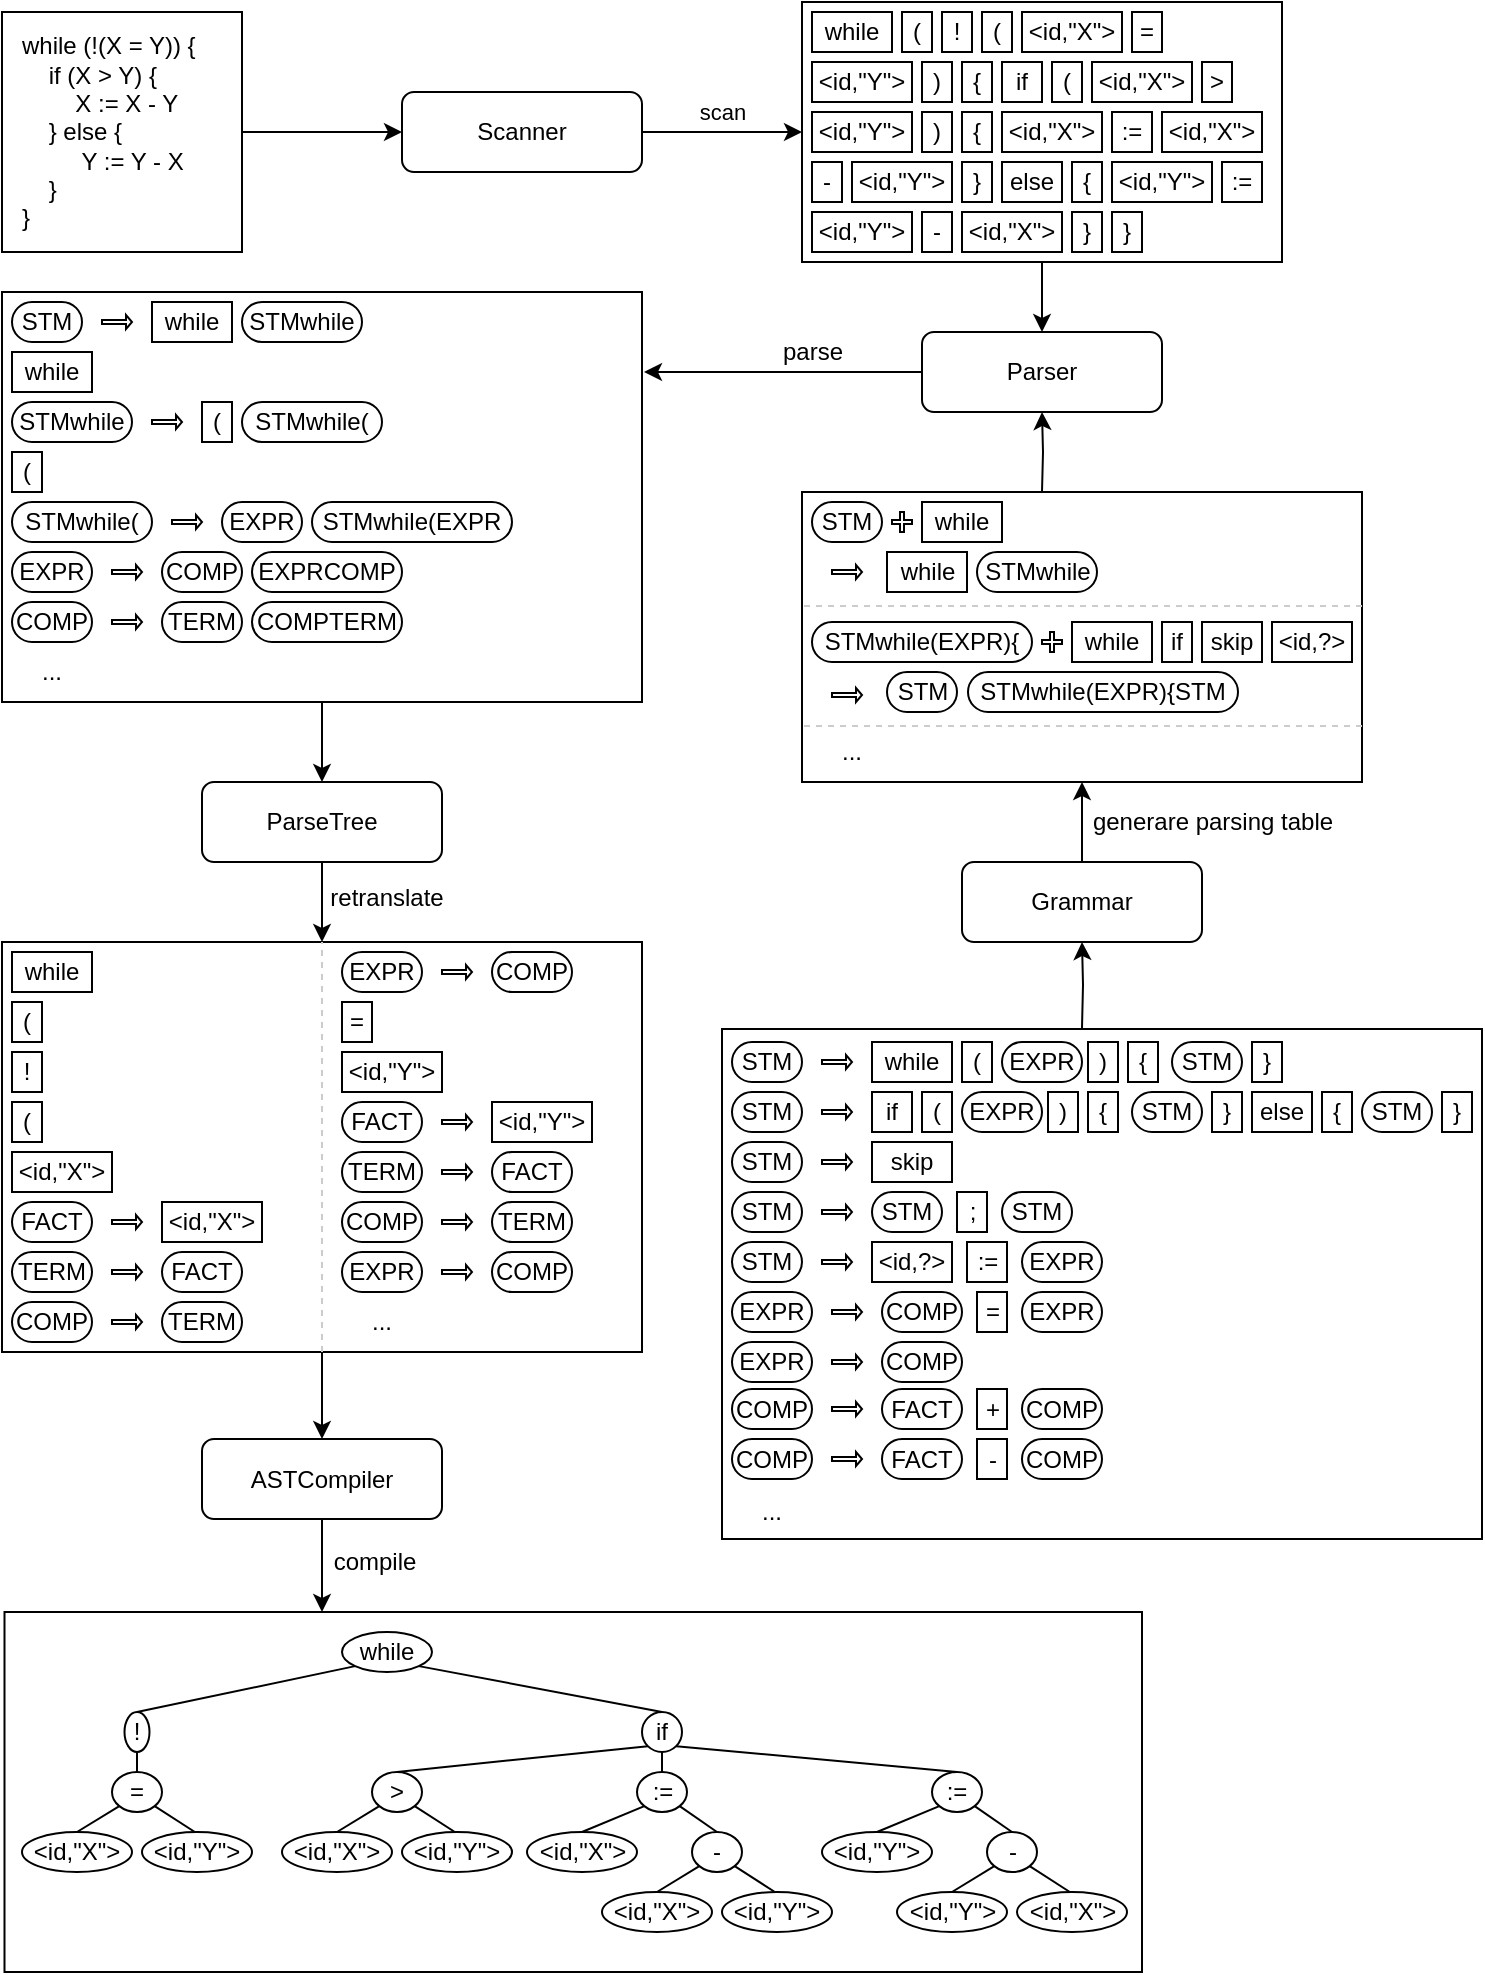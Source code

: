 <mxfile version="13.9.1" type="device"><diagram id="_DLMi7Rd4zB4vuH4XmJa" name="Page-1"><mxGraphModel dx="1422" dy="890" grid="1" gridSize="10" guides="1" tooltips="1" connect="1" arrows="1" fold="1" page="1" pageScale="1" pageWidth="827" pageHeight="1169" math="0" shadow="0"><root><mxCell id="0"/><mxCell id="1" parent="0"/><mxCell id="IXW-Yox70VNDbSDln5-R-4" value="" style="edgeStyle=orthogonalEdgeStyle;rounded=0;orthogonalLoop=1;jettySize=auto;html=1;" edge="1" parent="1" source="IXW-Yox70VNDbSDln5-R-1" target="IXW-Yox70VNDbSDln5-R-3"><mxGeometry relative="1" as="geometry"/></mxCell><mxCell id="IXW-Yox70VNDbSDln5-R-1" value="&lt;div align=&quot;left&quot;&gt;while (!(X = Y)) {&lt;/div&gt;&lt;div align=&quot;left&quot;&gt;&amp;nbsp;&amp;nbsp;&amp;nbsp; if (X &amp;gt; Y) {&lt;/div&gt;&lt;div align=&quot;left&quot;&gt;&amp;nbsp;&amp;nbsp;&amp;nbsp;&amp;nbsp;&amp;nbsp;&amp;nbsp;&amp;nbsp; X := X - Y&lt;/div&gt;&lt;div align=&quot;left&quot;&gt;&amp;nbsp;&amp;nbsp;&amp;nbsp; } else {&lt;/div&gt;&lt;div align=&quot;left&quot;&gt;&amp;nbsp;&amp;nbsp;&amp;nbsp;&amp;nbsp;&amp;nbsp;&amp;nbsp;&amp;nbsp;&amp;nbsp; Y := Y - X&lt;/div&gt;&lt;div align=&quot;left&quot;&gt;&amp;nbsp;&amp;nbsp;&amp;nbsp; }&lt;/div&gt;&lt;div align=&quot;left&quot;&gt;}&lt;br&gt;&lt;/div&gt;" style="whiteSpace=wrap;html=1;aspect=fixed;align=left;horizontal=1;spacing=10;" vertex="1" parent="1"><mxGeometry x="40" y="40" width="120" height="120" as="geometry"/></mxCell><mxCell id="IXW-Yox70VNDbSDln5-R-6" value="" style="edgeStyle=orthogonalEdgeStyle;rounded=0;orthogonalLoop=1;jettySize=auto;html=1;" edge="1" parent="1" source="IXW-Yox70VNDbSDln5-R-3" target="IXW-Yox70VNDbSDln5-R-5"><mxGeometry relative="1" as="geometry"/></mxCell><mxCell id="IXW-Yox70VNDbSDln5-R-7" value="scan" style="edgeLabel;html=1;align=center;verticalAlign=middle;resizable=0;points=[];" vertex="1" connectable="0" parent="IXW-Yox70VNDbSDln5-R-6"><mxGeometry x="0.161" y="-1" relative="1" as="geometry"><mxPoint x="-6.29" y="-11" as="offset"/></mxGeometry></mxCell><mxCell id="IXW-Yox70VNDbSDln5-R-3" value="Scanner" style="rounded=1;whiteSpace=wrap;html=1;" vertex="1" parent="1"><mxGeometry x="240" y="80" width="120" height="40" as="geometry"/></mxCell><mxCell id="IXW-Yox70VNDbSDln5-R-159" value="" style="edgeStyle=orthogonalEdgeStyle;rounded=0;orthogonalLoop=1;jettySize=auto;html=1;strokeColor=#000000;fontSize=12;" edge="1" parent="1" source="IXW-Yox70VNDbSDln5-R-5" target="IXW-Yox70VNDbSDln5-R-45"><mxGeometry relative="1" as="geometry"/></mxCell><mxCell id="IXW-Yox70VNDbSDln5-R-5" value="" style="rounded=0;whiteSpace=wrap;html=1;" vertex="1" parent="1"><mxGeometry x="440" y="35" width="240" height="130" as="geometry"/></mxCell><mxCell id="IXW-Yox70VNDbSDln5-R-8" value="while" style="rounded=0;whiteSpace=wrap;html=1;fontSize=12;spacing=0;" vertex="1" parent="1"><mxGeometry x="445" y="40" width="40" height="20" as="geometry"/></mxCell><mxCell id="IXW-Yox70VNDbSDln5-R-9" value="(" style="rounded=0;whiteSpace=wrap;html=1;fontSize=12;spacing=0;" vertex="1" parent="1"><mxGeometry x="490" y="40" width="15" height="20" as="geometry"/></mxCell><mxCell id="IXW-Yox70VNDbSDln5-R-10" value="&lt;div&gt;!&lt;/div&gt;" style="rounded=0;whiteSpace=wrap;html=1;fontSize=12;spacing=0;" vertex="1" parent="1"><mxGeometry x="510" y="40" width="15" height="20" as="geometry"/></mxCell><mxCell id="IXW-Yox70VNDbSDln5-R-11" value="(" style="rounded=0;whiteSpace=wrap;html=1;fontSize=12;spacing=0;" vertex="1" parent="1"><mxGeometry x="530" y="40" width="15" height="20" as="geometry"/></mxCell><mxCell id="IXW-Yox70VNDbSDln5-R-13" value="=" style="rounded=0;whiteSpace=wrap;html=1;fontSize=12;spacing=0;" vertex="1" parent="1"><mxGeometry x="605" y="40" width="15" height="20" as="geometry"/></mxCell><mxCell id="IXW-Yox70VNDbSDln5-R-15" value=")" style="rounded=0;whiteSpace=wrap;html=1;fontSize=12;spacing=0;" vertex="1" parent="1"><mxGeometry x="500" y="65" width="15" height="20" as="geometry"/></mxCell><mxCell id="IXW-Yox70VNDbSDln5-R-16" value="{" style="rounded=0;whiteSpace=wrap;html=1;fontSize=12;spacing=0;" vertex="1" parent="1"><mxGeometry x="520" y="65" width="15" height="20" as="geometry"/></mxCell><mxCell id="IXW-Yox70VNDbSDln5-R-17" value="if" style="rounded=0;whiteSpace=wrap;html=1;fontSize=12;spacing=0;" vertex="1" parent="1"><mxGeometry x="540" y="65" width="20" height="20" as="geometry"/></mxCell><mxCell id="IXW-Yox70VNDbSDln5-R-18" value="(" style="rounded=0;whiteSpace=wrap;html=1;fontSize=12;spacing=0;" vertex="1" parent="1"><mxGeometry x="565" y="65" width="15" height="20" as="geometry"/></mxCell><mxCell id="IXW-Yox70VNDbSDln5-R-22" value="&amp;gt;" style="rounded=0;whiteSpace=wrap;html=1;fontSize=12;spacing=0;" vertex="1" parent="1"><mxGeometry x="640" y="65" width="15" height="20" as="geometry"/></mxCell><mxCell id="IXW-Yox70VNDbSDln5-R-24" value=")" style="rounded=0;whiteSpace=wrap;html=1;fontSize=12;spacing=0;" vertex="1" parent="1"><mxGeometry x="500" y="90" width="15" height="20" as="geometry"/></mxCell><mxCell id="IXW-Yox70VNDbSDln5-R-25" value="{" style="rounded=0;whiteSpace=wrap;html=1;fontSize=12;spacing=0;" vertex="1" parent="1"><mxGeometry x="520" y="90" width="15" height="20" as="geometry"/></mxCell><mxCell id="IXW-Yox70VNDbSDln5-R-31" value=":=" style="rounded=0;whiteSpace=wrap;html=1;fontSize=12;spacing=0;" vertex="1" parent="1"><mxGeometry x="595" y="90" width="20" height="20" as="geometry"/></mxCell><mxCell id="IXW-Yox70VNDbSDln5-R-33" value="-" style="rounded=0;whiteSpace=wrap;html=1;fontSize=12;spacing=0;" vertex="1" parent="1"><mxGeometry x="445" y="115" width="15" height="20" as="geometry"/></mxCell><mxCell id="IXW-Yox70VNDbSDln5-R-35" value="&lt;div&gt;else&lt;/div&gt;" style="rounded=0;whiteSpace=wrap;html=1;fontSize=12;spacing=0;" vertex="1" parent="1"><mxGeometry x="540" y="115" width="30" height="20" as="geometry"/></mxCell><mxCell id="IXW-Yox70VNDbSDln5-R-36" value="{" style="rounded=0;whiteSpace=wrap;html=1;fontSize=12;spacing=0;" vertex="1" parent="1"><mxGeometry x="575" y="115" width="15" height="20" as="geometry"/></mxCell><mxCell id="IXW-Yox70VNDbSDln5-R-37" value="}" style="rounded=0;whiteSpace=wrap;html=1;fontSize=12;spacing=0;" vertex="1" parent="1"><mxGeometry x="520" y="115" width="15" height="20" as="geometry"/></mxCell><mxCell id="IXW-Yox70VNDbSDln5-R-39" value=":=" style="rounded=0;whiteSpace=wrap;html=1;fontSize=12;spacing=0;" vertex="1" parent="1"><mxGeometry x="650" y="115" width="20" height="20" as="geometry"/></mxCell><mxCell id="IXW-Yox70VNDbSDln5-R-41" value="-" style="rounded=0;whiteSpace=wrap;html=1;fontSize=12;spacing=0;" vertex="1" parent="1"><mxGeometry x="500" y="140" width="15" height="20" as="geometry"/></mxCell><mxCell id="IXW-Yox70VNDbSDln5-R-43" value="}" style="rounded=0;whiteSpace=wrap;html=1;fontSize=12;spacing=0;" vertex="1" parent="1"><mxGeometry x="575" y="140" width="15" height="20" as="geometry"/></mxCell><mxCell id="IXW-Yox70VNDbSDln5-R-44" value="}" style="rounded=0;whiteSpace=wrap;html=1;fontSize=12;spacing=0;" vertex="1" parent="1"><mxGeometry x="595" y="140" width="15" height="20" as="geometry"/></mxCell><mxCell id="IXW-Yox70VNDbSDln5-R-48" value="" style="edgeStyle=orthogonalEdgeStyle;rounded=0;orthogonalLoop=1;jettySize=auto;html=1;fontSize=12;" edge="1" parent="1" source="IXW-Yox70VNDbSDln5-R-45"><mxGeometry relative="1" as="geometry"><mxPoint x="361" y="220" as="targetPoint"/></mxGeometry></mxCell><mxCell id="IXW-Yox70VNDbSDln5-R-49" value="parse" style="edgeLabel;html=1;align=center;verticalAlign=middle;resizable=0;points=[];fontSize=12;" vertex="1" connectable="0" parent="IXW-Yox70VNDbSDln5-R-48"><mxGeometry x="-0.503" y="4" relative="1" as="geometry"><mxPoint x="-20.83" y="-14" as="offset"/></mxGeometry></mxCell><mxCell id="IXW-Yox70VNDbSDln5-R-45" value="Parser" style="rounded=1;whiteSpace=wrap;html=1;" vertex="1" parent="1"><mxGeometry x="500" y="200" width="120" height="40" as="geometry"/></mxCell><mxCell id="IXW-Yox70VNDbSDln5-R-76" value="" style="edgeStyle=orthogonalEdgeStyle;rounded=0;orthogonalLoop=1;jettySize=auto;html=1;fontSize=12;" edge="1" parent="1" source="IXW-Yox70VNDbSDln5-R-47" target="IXW-Yox70VNDbSDln5-R-74"><mxGeometry relative="1" as="geometry"/></mxCell><mxCell id="IXW-Yox70VNDbSDln5-R-47" value="" style="rounded=0;whiteSpace=wrap;html=1;fontSize=12;" vertex="1" parent="1"><mxGeometry x="40" y="180" width="320" height="205" as="geometry"/></mxCell><mxCell id="IXW-Yox70VNDbSDln5-R-51" value="STM" style="rounded=1;whiteSpace=wrap;html=1;fontSize=12;arcSize=50;" vertex="1" parent="1"><mxGeometry x="45" y="185" width="35" height="20" as="geometry"/></mxCell><mxCell id="IXW-Yox70VNDbSDln5-R-52" value="" style="shape=singleArrow;whiteSpace=wrap;html=1;fontSize=12;" vertex="1" parent="1"><mxGeometry x="90" y="191.5" width="15" height="7" as="geometry"/></mxCell><mxCell id="IXW-Yox70VNDbSDln5-R-54" value="while" style="rounded=0;whiteSpace=wrap;html=1;fontSize=12;spacing=0;" vertex="1" parent="1"><mxGeometry x="115" y="185" width="40" height="20" as="geometry"/></mxCell><mxCell id="IXW-Yox70VNDbSDln5-R-55" value="STMwhile" style="rounded=1;whiteSpace=wrap;html=1;fontSize=12;arcSize=50;" vertex="1" parent="1"><mxGeometry x="160" y="185" width="60" height="20" as="geometry"/></mxCell><mxCell id="IXW-Yox70VNDbSDln5-R-56" value="while" style="rounded=0;whiteSpace=wrap;html=1;fontSize=12;spacing=0;" vertex="1" parent="1"><mxGeometry x="45" y="210" width="40" height="20" as="geometry"/></mxCell><mxCell id="IXW-Yox70VNDbSDln5-R-57" value="STMwhile" style="rounded=1;whiteSpace=wrap;html=1;fontSize=12;arcSize=50;" vertex="1" parent="1"><mxGeometry x="45" y="235" width="60" height="20" as="geometry"/></mxCell><mxCell id="IXW-Yox70VNDbSDln5-R-58" value="" style="shape=singleArrow;whiteSpace=wrap;html=1;fontSize=12;" vertex="1" parent="1"><mxGeometry x="115" y="241.5" width="15" height="7" as="geometry"/></mxCell><mxCell id="IXW-Yox70VNDbSDln5-R-59" value="(" style="rounded=0;whiteSpace=wrap;html=1;fontSize=12;spacing=0;" vertex="1" parent="1"><mxGeometry x="140" y="235" width="15" height="20" as="geometry"/></mxCell><mxCell id="IXW-Yox70VNDbSDln5-R-60" value="STMwhile(" style="rounded=1;whiteSpace=wrap;html=1;fontSize=12;arcSize=50;" vertex="1" parent="1"><mxGeometry x="160" y="235" width="70" height="20" as="geometry"/></mxCell><mxCell id="IXW-Yox70VNDbSDln5-R-61" value="(" style="rounded=0;whiteSpace=wrap;html=1;fontSize=12;spacing=0;" vertex="1" parent="1"><mxGeometry x="45" y="260" width="15" height="20" as="geometry"/></mxCell><mxCell id="IXW-Yox70VNDbSDln5-R-62" value="STMwhile(" style="rounded=1;whiteSpace=wrap;html=1;fontSize=12;arcSize=50;" vertex="1" parent="1"><mxGeometry x="45" y="285" width="70" height="20" as="geometry"/></mxCell><mxCell id="IXW-Yox70VNDbSDln5-R-63" value="" style="shape=singleArrow;whiteSpace=wrap;html=1;fontSize=12;" vertex="1" parent="1"><mxGeometry x="125" y="291.5" width="15" height="7" as="geometry"/></mxCell><mxCell id="IXW-Yox70VNDbSDln5-R-64" value="EXPR" style="rounded=1;whiteSpace=wrap;html=1;fontSize=12;arcSize=50;" vertex="1" parent="1"><mxGeometry x="150" y="285" width="40" height="20" as="geometry"/></mxCell><mxCell id="IXW-Yox70VNDbSDln5-R-65" value="STMwhile(EXPR" style="rounded=1;whiteSpace=wrap;html=1;fontSize=12;arcSize=50;" vertex="1" parent="1"><mxGeometry x="195" y="285" width="100" height="20" as="geometry"/></mxCell><mxCell id="IXW-Yox70VNDbSDln5-R-66" value="EXPR" style="rounded=1;whiteSpace=wrap;html=1;fontSize=12;arcSize=50;" vertex="1" parent="1"><mxGeometry x="45" y="310" width="40" height="20" as="geometry"/></mxCell><mxCell id="IXW-Yox70VNDbSDln5-R-67" value="" style="shape=singleArrow;whiteSpace=wrap;html=1;fontSize=12;" vertex="1" parent="1"><mxGeometry x="95" y="316.5" width="15" height="7" as="geometry"/></mxCell><mxCell id="IXW-Yox70VNDbSDln5-R-68" value="COMP" style="rounded=1;whiteSpace=wrap;html=1;fontSize=12;arcSize=50;" vertex="1" parent="1"><mxGeometry x="120" y="310" width="40" height="20" as="geometry"/></mxCell><mxCell id="IXW-Yox70VNDbSDln5-R-69" value="EXPRCOMP" style="rounded=1;whiteSpace=wrap;html=1;fontSize=12;arcSize=50;" vertex="1" parent="1"><mxGeometry x="165" y="310" width="75" height="20" as="geometry"/></mxCell><mxCell id="IXW-Yox70VNDbSDln5-R-70" value="COMP" style="rounded=1;whiteSpace=wrap;html=1;fontSize=12;arcSize=50;" vertex="1" parent="1"><mxGeometry x="45" y="335" width="40" height="20" as="geometry"/></mxCell><mxCell id="IXW-Yox70VNDbSDln5-R-71" value="" style="shape=singleArrow;whiteSpace=wrap;html=1;fontSize=12;" vertex="1" parent="1"><mxGeometry x="95" y="341.5" width="15" height="7" as="geometry"/></mxCell><mxCell id="IXW-Yox70VNDbSDln5-R-72" value="TERM" style="rounded=1;whiteSpace=wrap;html=1;fontSize=12;arcSize=50;" vertex="1" parent="1"><mxGeometry x="120" y="335" width="40" height="20" as="geometry"/></mxCell><mxCell id="IXW-Yox70VNDbSDln5-R-73" value="COMPTERM" style="rounded=1;whiteSpace=wrap;html=1;fontSize=12;arcSize=50;" vertex="1" parent="1"><mxGeometry x="165" y="335" width="75" height="20" as="geometry"/></mxCell><mxCell id="IXW-Yox70VNDbSDln5-R-78" value="" style="edgeStyle=orthogonalEdgeStyle;rounded=0;orthogonalLoop=1;jettySize=auto;html=1;fontSize=12;" edge="1" parent="1" source="IXW-Yox70VNDbSDln5-R-74" target="IXW-Yox70VNDbSDln5-R-77"><mxGeometry relative="1" as="geometry"/></mxCell><mxCell id="IXW-Yox70VNDbSDln5-R-79" value="retranslate" style="edgeLabel;html=1;align=center;verticalAlign=middle;resizable=0;points=[];fontSize=12;" vertex="1" connectable="0" parent="IXW-Yox70VNDbSDln5-R-78"><mxGeometry x="0.235" relative="1" as="geometry"><mxPoint x="32" y="-6.68" as="offset"/></mxGeometry></mxCell><mxCell id="IXW-Yox70VNDbSDln5-R-74" value="ParseTree" style="rounded=1;whiteSpace=wrap;html=1;" vertex="1" parent="1"><mxGeometry x="140" y="425" width="120" height="40" as="geometry"/></mxCell><mxCell id="IXW-Yox70VNDbSDln5-R-75" value="..." style="text;html=1;strokeColor=none;fillColor=none;align=center;verticalAlign=middle;whiteSpace=wrap;rounded=0;fontSize=12;" vertex="1" parent="1"><mxGeometry x="45" y="360" width="40" height="20" as="geometry"/></mxCell><mxCell id="IXW-Yox70VNDbSDln5-R-213" value="" style="edgeStyle=orthogonalEdgeStyle;rounded=0;orthogonalLoop=1;jettySize=auto;html=1;strokeColor=#000000;fontSize=12;" edge="1" parent="1" source="IXW-Yox70VNDbSDln5-R-77" target="IXW-Yox70VNDbSDln5-R-212"><mxGeometry relative="1" as="geometry"/></mxCell><mxCell id="IXW-Yox70VNDbSDln5-R-77" value="" style="rounded=0;whiteSpace=wrap;html=1;fontSize=12;" vertex="1" parent="1"><mxGeometry x="40" y="505" width="320" height="205" as="geometry"/></mxCell><mxCell id="IXW-Yox70VNDbSDln5-R-80" value="while" style="rounded=0;whiteSpace=wrap;html=1;fontSize=12;spacing=0;" vertex="1" parent="1"><mxGeometry x="45" y="510" width="40" height="20" as="geometry"/></mxCell><mxCell id="IXW-Yox70VNDbSDln5-R-81" value="(" style="rounded=0;whiteSpace=wrap;html=1;fontSize=12;spacing=0;" vertex="1" parent="1"><mxGeometry x="45" y="535" width="15" height="20" as="geometry"/></mxCell><mxCell id="IXW-Yox70VNDbSDln5-R-82" value="&lt;div&gt;!&lt;/div&gt;" style="rounded=0;whiteSpace=wrap;html=1;fontSize=12;spacing=0;" vertex="1" parent="1"><mxGeometry x="45" y="560" width="15" height="20" as="geometry"/></mxCell><mxCell id="IXW-Yox70VNDbSDln5-R-83" value="(" style="rounded=0;whiteSpace=wrap;html=1;fontSize=12;spacing=0;" vertex="1" parent="1"><mxGeometry x="45" y="585" width="15" height="20" as="geometry"/></mxCell><mxCell id="IXW-Yox70VNDbSDln5-R-84" value="&amp;lt;id,&quot;X&quot;&amp;gt;" style="rounded=0;whiteSpace=wrap;html=1;fontSize=12;spacing=0;" vertex="1" parent="1"><mxGeometry x="45" y="610" width="50" height="20" as="geometry"/></mxCell><mxCell id="IXW-Yox70VNDbSDln5-R-85" value="FACT" style="rounded=1;whiteSpace=wrap;html=1;fontSize=12;arcSize=50;" vertex="1" parent="1"><mxGeometry x="45" y="635" width="40" height="20" as="geometry"/></mxCell><mxCell id="IXW-Yox70VNDbSDln5-R-86" value="" style="shape=singleArrow;whiteSpace=wrap;html=1;fontSize=12;" vertex="1" parent="1"><mxGeometry x="95" y="641.5" width="15" height="7" as="geometry"/></mxCell><mxCell id="IXW-Yox70VNDbSDln5-R-88" value="TERM" style="rounded=1;whiteSpace=wrap;html=1;fontSize=12;arcSize=50;" vertex="1" parent="1"><mxGeometry x="45" y="660" width="40" height="20" as="geometry"/></mxCell><mxCell id="IXW-Yox70VNDbSDln5-R-89" value="" style="shape=singleArrow;whiteSpace=wrap;html=1;fontSize=12;" vertex="1" parent="1"><mxGeometry x="95" y="666.5" width="15" height="7" as="geometry"/></mxCell><mxCell id="IXW-Yox70VNDbSDln5-R-90" value="FACT" style="rounded=1;whiteSpace=wrap;html=1;fontSize=12;arcSize=50;" vertex="1" parent="1"><mxGeometry x="120" y="660" width="40" height="20" as="geometry"/></mxCell><mxCell id="IXW-Yox70VNDbSDln5-R-92" value="COMP" style="rounded=1;whiteSpace=wrap;html=1;fontSize=12;arcSize=50;" vertex="1" parent="1"><mxGeometry x="45" y="685" width="40" height="20" as="geometry"/></mxCell><mxCell id="IXW-Yox70VNDbSDln5-R-93" value="" style="shape=singleArrow;whiteSpace=wrap;html=1;fontSize=12;" vertex="1" parent="1"><mxGeometry x="95" y="691.5" width="15" height="7" as="geometry"/></mxCell><mxCell id="IXW-Yox70VNDbSDln5-R-94" value="TERM" style="rounded=1;whiteSpace=wrap;html=1;fontSize=12;arcSize=50;" vertex="1" parent="1"><mxGeometry x="120" y="685" width="40" height="20" as="geometry"/></mxCell><mxCell id="IXW-Yox70VNDbSDln5-R-95" value="EXPR" style="rounded=1;whiteSpace=wrap;html=1;fontSize=12;arcSize=50;" vertex="1" parent="1"><mxGeometry x="210" y="510" width="40" height="20" as="geometry"/></mxCell><mxCell id="IXW-Yox70VNDbSDln5-R-96" value="" style="shape=singleArrow;whiteSpace=wrap;html=1;fontSize=12;" vertex="1" parent="1"><mxGeometry x="260" y="516.5" width="15" height="7" as="geometry"/></mxCell><mxCell id="IXW-Yox70VNDbSDln5-R-97" value="COMP" style="rounded=1;whiteSpace=wrap;html=1;fontSize=12;arcSize=50;" vertex="1" parent="1"><mxGeometry x="285" y="510" width="40" height="20" as="geometry"/></mxCell><mxCell id="IXW-Yox70VNDbSDln5-R-98" value="=" style="rounded=0;whiteSpace=wrap;html=1;fontSize=12;spacing=0;" vertex="1" parent="1"><mxGeometry x="210" y="535" width="15" height="20" as="geometry"/></mxCell><mxCell id="IXW-Yox70VNDbSDln5-R-100" value="FACT" style="rounded=1;whiteSpace=wrap;html=1;fontSize=12;arcSize=50;" vertex="1" parent="1"><mxGeometry x="210" y="585" width="40" height="20" as="geometry"/></mxCell><mxCell id="IXW-Yox70VNDbSDln5-R-101" value="" style="shape=singleArrow;whiteSpace=wrap;html=1;fontSize=12;" vertex="1" parent="1"><mxGeometry x="260" y="591.5" width="15" height="7" as="geometry"/></mxCell><mxCell id="IXW-Yox70VNDbSDln5-R-103" value="TERM" style="rounded=1;whiteSpace=wrap;html=1;fontSize=12;arcSize=50;" vertex="1" parent="1"><mxGeometry x="210" y="610" width="40" height="20" as="geometry"/></mxCell><mxCell id="IXW-Yox70VNDbSDln5-R-104" value="" style="shape=singleArrow;whiteSpace=wrap;html=1;fontSize=12;" vertex="1" parent="1"><mxGeometry x="260" y="616.5" width="15" height="7" as="geometry"/></mxCell><mxCell id="IXW-Yox70VNDbSDln5-R-105" value="FACT" style="rounded=1;whiteSpace=wrap;html=1;fontSize=12;arcSize=50;" vertex="1" parent="1"><mxGeometry x="285" y="610" width="40" height="20" as="geometry"/></mxCell><mxCell id="IXW-Yox70VNDbSDln5-R-106" value="COMP" style="rounded=1;whiteSpace=wrap;html=1;fontSize=12;arcSize=50;" vertex="1" parent="1"><mxGeometry x="210" y="635" width="40" height="20" as="geometry"/></mxCell><mxCell id="IXW-Yox70VNDbSDln5-R-107" value="" style="shape=singleArrow;whiteSpace=wrap;html=1;fontSize=12;" vertex="1" parent="1"><mxGeometry x="260" y="641.5" width="15" height="7" as="geometry"/></mxCell><mxCell id="IXW-Yox70VNDbSDln5-R-108" value="TERM" style="rounded=1;whiteSpace=wrap;html=1;fontSize=12;arcSize=50;" vertex="1" parent="1"><mxGeometry x="285" y="635" width="40" height="20" as="geometry"/></mxCell><mxCell id="IXW-Yox70VNDbSDln5-R-109" value="EXPR" style="rounded=1;whiteSpace=wrap;html=1;fontSize=12;arcSize=50;" vertex="1" parent="1"><mxGeometry x="210" y="660" width="40" height="20" as="geometry"/></mxCell><mxCell id="IXW-Yox70VNDbSDln5-R-110" value="" style="shape=singleArrow;whiteSpace=wrap;html=1;fontSize=12;" vertex="1" parent="1"><mxGeometry x="260" y="666.5" width="15" height="7" as="geometry"/></mxCell><mxCell id="IXW-Yox70VNDbSDln5-R-111" value="COMP" style="rounded=1;whiteSpace=wrap;html=1;fontSize=12;arcSize=50;" vertex="1" parent="1"><mxGeometry x="285" y="660" width="40" height="20" as="geometry"/></mxCell><mxCell id="IXW-Yox70VNDbSDln5-R-112" value="..." style="text;html=1;strokeColor=none;fillColor=none;align=center;verticalAlign=middle;whiteSpace=wrap;rounded=0;fontSize=12;" vertex="1" parent="1"><mxGeometry x="210" y="685" width="40" height="20" as="geometry"/></mxCell><mxCell id="IXW-Yox70VNDbSDln5-R-113" value="" style="endArrow=none;dashed=1;html=1;fontSize=12;exitX=0.5;exitY=1;exitDx=0;exitDy=0;entryX=0.5;entryY=0;entryDx=0;entryDy=0;strokeColor=#CCCCCC;" edge="1" parent="1" source="IXW-Yox70VNDbSDln5-R-77" target="IXW-Yox70VNDbSDln5-R-77"><mxGeometry width="50" height="50" relative="1" as="geometry"><mxPoint x="150" y="566.5" as="sourcePoint"/><mxPoint x="200" y="516.5" as="targetPoint"/></mxGeometry></mxCell><mxCell id="IXW-Yox70VNDbSDln5-R-121" value="" style="edgeStyle=orthogonalEdgeStyle;rounded=0;orthogonalLoop=1;jettySize=auto;html=1;strokeColor=#000000;fontSize=12;" edge="1" parent="1" target="IXW-Yox70VNDbSDln5-R-45"><mxGeometry relative="1" as="geometry"><mxPoint x="560" y="280" as="sourcePoint"/></mxGeometry></mxCell><mxCell id="IXW-Yox70VNDbSDln5-R-116" value="" style="rounded=0;whiteSpace=wrap;html=1;" vertex="1" parent="1"><mxGeometry x="440" y="280" width="280" height="145" as="geometry"/></mxCell><mxCell id="IXW-Yox70VNDbSDln5-R-117" value="STM" style="rounded=1;whiteSpace=wrap;html=1;fontSize=12;arcSize=50;" vertex="1" parent="1"><mxGeometry x="445" y="285" width="35" height="20" as="geometry"/></mxCell><mxCell id="IXW-Yox70VNDbSDln5-R-119" value="while" style="rounded=0;whiteSpace=wrap;html=1;fontSize=12;spacing=0;" vertex="1" parent="1"><mxGeometry x="500" y="285" width="40" height="20" as="geometry"/></mxCell><mxCell id="IXW-Yox70VNDbSDln5-R-124" value="while" style="rounded=0;whiteSpace=wrap;html=1;fontSize=12;spacing=0;" vertex="1" parent="1"><mxGeometry x="482.5" y="310" width="40" height="20" as="geometry"/></mxCell><mxCell id="IXW-Yox70VNDbSDln5-R-125" value="STMwhile" style="rounded=1;whiteSpace=wrap;html=1;fontSize=12;arcSize=50;" vertex="1" parent="1"><mxGeometry x="527.5" y="310" width="60" height="20" as="geometry"/></mxCell><mxCell id="IXW-Yox70VNDbSDln5-R-126" value="" style="shape=cross;whiteSpace=wrap;html=1;fontSize=12;" vertex="1" parent="1"><mxGeometry x="485" y="290" width="10" height="10" as="geometry"/></mxCell><mxCell id="IXW-Yox70VNDbSDln5-R-129" value="STMwhile(EXPR){" style="rounded=1;whiteSpace=wrap;html=1;fontSize=12;arcSize=50;" vertex="1" parent="1"><mxGeometry x="445" y="345" width="110" height="20" as="geometry"/></mxCell><mxCell id="IXW-Yox70VNDbSDln5-R-130" value="while" style="rounded=0;whiteSpace=wrap;html=1;fontSize=12;spacing=0;" vertex="1" parent="1"><mxGeometry x="575" y="345" width="40" height="20" as="geometry"/></mxCell><mxCell id="IXW-Yox70VNDbSDln5-R-131" value="" style="shape=cross;whiteSpace=wrap;html=1;fontSize=12;" vertex="1" parent="1"><mxGeometry x="560" y="350" width="10" height="10" as="geometry"/></mxCell><mxCell id="IXW-Yox70VNDbSDln5-R-132" value="if" style="rounded=0;whiteSpace=wrap;html=1;fontSize=12;spacing=0;" vertex="1" parent="1"><mxGeometry x="620" y="345" width="15" height="20" as="geometry"/></mxCell><mxCell id="IXW-Yox70VNDbSDln5-R-133" value="skip" style="rounded=0;whiteSpace=wrap;html=1;fontSize=12;spacing=0;" vertex="1" parent="1"><mxGeometry x="640" y="345" width="30" height="20" as="geometry"/></mxCell><mxCell id="IXW-Yox70VNDbSDln5-R-134" value="&amp;lt;id,?&amp;gt;" style="rounded=0;whiteSpace=wrap;html=1;fontSize=12;spacing=0;" vertex="1" parent="1"><mxGeometry x="675" y="345" width="40" height="20" as="geometry"/></mxCell><mxCell id="IXW-Yox70VNDbSDln5-R-135" value="STM" style="rounded=1;whiteSpace=wrap;html=1;fontSize=12;arcSize=50;" vertex="1" parent="1"><mxGeometry x="482.5" y="370" width="35" height="20" as="geometry"/></mxCell><mxCell id="IXW-Yox70VNDbSDln5-R-136" value="STMwhile(EXPR){STM" style="rounded=1;whiteSpace=wrap;html=1;fontSize=12;arcSize=50;" vertex="1" parent="1"><mxGeometry x="523" y="370" width="135" height="20" as="geometry"/></mxCell><mxCell id="IXW-Yox70VNDbSDln5-R-137" value="" style="shape=singleArrow;whiteSpace=wrap;html=1;fontSize=12;" vertex="1" parent="1"><mxGeometry x="455" y="316.5" width="15" height="7" as="geometry"/></mxCell><mxCell id="IXW-Yox70VNDbSDln5-R-138" value="" style="shape=singleArrow;whiteSpace=wrap;html=1;fontSize=12;" vertex="1" parent="1"><mxGeometry x="455" y="378" width="15" height="7" as="geometry"/></mxCell><mxCell id="IXW-Yox70VNDbSDln5-R-139" value="" style="endArrow=none;dashed=1;html=1;fontSize=12;entryX=0.028;entryY=0.385;entryDx=0;entryDy=0;strokeColor=#CCCCCC;entryPerimeter=0;" edge="1" parent="1"><mxGeometry width="50" height="50" relative="1" as="geometry"><mxPoint x="720" y="337" as="sourcePoint"/><mxPoint x="440.08" y="337.05" as="targetPoint"/></mxGeometry></mxCell><mxCell id="IXW-Yox70VNDbSDln5-R-140" value="" style="endArrow=none;dashed=1;html=1;fontSize=12;entryX=0.028;entryY=0.385;entryDx=0;entryDy=0;strokeColor=#CCCCCC;entryPerimeter=0;" edge="1" parent="1"><mxGeometry width="50" height="50" relative="1" as="geometry"><mxPoint x="720" y="397" as="sourcePoint"/><mxPoint x="440.08" y="397.05" as="targetPoint"/></mxGeometry></mxCell><mxCell id="IXW-Yox70VNDbSDln5-R-141" value="..." style="text;html=1;strokeColor=none;fillColor=none;align=center;verticalAlign=middle;whiteSpace=wrap;rounded=0;fontSize=12;" vertex="1" parent="1"><mxGeometry x="445" y="400" width="40" height="20" as="geometry"/></mxCell><mxCell id="IXW-Yox70VNDbSDln5-R-143" value="" style="edgeStyle=orthogonalEdgeStyle;rounded=0;orthogonalLoop=1;jettySize=auto;html=1;strokeColor=#000000;fontSize=12;" edge="1" parent="1" source="IXW-Yox70VNDbSDln5-R-142" target="IXW-Yox70VNDbSDln5-R-116"><mxGeometry relative="1" as="geometry"/></mxCell><mxCell id="IXW-Yox70VNDbSDln5-R-144" value="generare parsing table" style="edgeLabel;html=1;align=center;verticalAlign=middle;resizable=0;points=[];fontSize=12;" vertex="1" connectable="0" parent="IXW-Yox70VNDbSDln5-R-143"><mxGeometry x="-0.377" relative="1" as="geometry"><mxPoint x="65" y="-7.44" as="offset"/></mxGeometry></mxCell><mxCell id="IXW-Yox70VNDbSDln5-R-142" value="Grammar" style="rounded=1;whiteSpace=wrap;html=1;" vertex="1" parent="1"><mxGeometry x="520" y="465" width="120" height="40" as="geometry"/></mxCell><mxCell id="IXW-Yox70VNDbSDln5-R-145" value="&amp;lt;id,&quot;X&quot;&amp;gt;" style="rounded=0;whiteSpace=wrap;html=1;fontSize=12;spacing=0;" vertex="1" parent="1"><mxGeometry x="120" y="635" width="50" height="20" as="geometry"/></mxCell><mxCell id="IXW-Yox70VNDbSDln5-R-146" value="&amp;lt;id,&quot;Y&quot;&amp;gt;" style="rounded=0;whiteSpace=wrap;html=1;fontSize=12;spacing=0;" vertex="1" parent="1"><mxGeometry x="285" y="585" width="50" height="20" as="geometry"/></mxCell><mxCell id="IXW-Yox70VNDbSDln5-R-147" value="&amp;lt;id,&quot;Y&quot;&amp;gt;" style="rounded=0;whiteSpace=wrap;html=1;fontSize=12;spacing=0;" vertex="1" parent="1"><mxGeometry x="210" y="560" width="50" height="20" as="geometry"/></mxCell><mxCell id="IXW-Yox70VNDbSDln5-R-148" value="&amp;lt;id,&quot;X&quot;&amp;gt;" style="rounded=0;whiteSpace=wrap;html=1;fontSize=12;spacing=0;" vertex="1" parent="1"><mxGeometry x="550" y="40" width="50" height="20" as="geometry"/></mxCell><mxCell id="IXW-Yox70VNDbSDln5-R-149" value="&amp;lt;id,&quot;Y&quot;&amp;gt;" style="rounded=0;whiteSpace=wrap;html=1;fontSize=12;spacing=0;" vertex="1" parent="1"><mxGeometry x="445" y="65" width="50" height="20" as="geometry"/></mxCell><mxCell id="IXW-Yox70VNDbSDln5-R-150" value="&amp;lt;id,&quot;X&quot;&amp;gt;" style="rounded=0;whiteSpace=wrap;html=1;fontSize=12;spacing=0;" vertex="1" parent="1"><mxGeometry x="585" y="65" width="50" height="20" as="geometry"/></mxCell><mxCell id="IXW-Yox70VNDbSDln5-R-151" value="&amp;lt;id,&quot;Y&quot;&amp;gt;" style="rounded=0;whiteSpace=wrap;html=1;fontSize=12;spacing=0;" vertex="1" parent="1"><mxGeometry x="445" y="90" width="50" height="20" as="geometry"/></mxCell><mxCell id="IXW-Yox70VNDbSDln5-R-152" value="&amp;lt;id,&quot;X&quot;&amp;gt;" style="rounded=0;whiteSpace=wrap;html=1;fontSize=12;spacing=0;" vertex="1" parent="1"><mxGeometry x="540" y="90" width="50" height="20" as="geometry"/></mxCell><mxCell id="IXW-Yox70VNDbSDln5-R-153" value="&amp;lt;id,&quot;X&quot;&amp;gt;" style="rounded=0;whiteSpace=wrap;html=1;fontSize=12;spacing=0;" vertex="1" parent="1"><mxGeometry x="620" y="90" width="50" height="20" as="geometry"/></mxCell><mxCell id="IXW-Yox70VNDbSDln5-R-154" value="&amp;lt;id,&quot;Y&quot;&amp;gt;" style="rounded=0;whiteSpace=wrap;html=1;fontSize=12;spacing=0;" vertex="1" parent="1"><mxGeometry x="465" y="115" width="50" height="20" as="geometry"/></mxCell><mxCell id="IXW-Yox70VNDbSDln5-R-155" value="&amp;lt;id,&quot;Y&quot;&amp;gt;" style="rounded=0;whiteSpace=wrap;html=1;fontSize=12;spacing=0;" vertex="1" parent="1"><mxGeometry x="595" y="115" width="50" height="20" as="geometry"/></mxCell><mxCell id="IXW-Yox70VNDbSDln5-R-156" value="&amp;lt;id,&quot;Y&quot;&amp;gt;" style="rounded=0;whiteSpace=wrap;html=1;fontSize=12;spacing=0;" vertex="1" parent="1"><mxGeometry x="445" y="140" width="50" height="20" as="geometry"/></mxCell><mxCell id="IXW-Yox70VNDbSDln5-R-157" value="&amp;lt;id,&quot;X&quot;&amp;gt;" style="rounded=0;whiteSpace=wrap;html=1;fontSize=12;spacing=0;" vertex="1" parent="1"><mxGeometry x="520" y="140" width="50" height="20" as="geometry"/></mxCell><mxCell id="IXW-Yox70VNDbSDln5-R-161" value="" style="edgeStyle=orthogonalEdgeStyle;rounded=0;orthogonalLoop=1;jettySize=auto;html=1;strokeColor=#000000;fontSize=12;" edge="1" parent="1" target="IXW-Yox70VNDbSDln5-R-142"><mxGeometry relative="1" as="geometry"><mxPoint x="580" y="548" as="sourcePoint"/></mxGeometry></mxCell><mxCell id="IXW-Yox70VNDbSDln5-R-160" value="" style="rounded=0;whiteSpace=wrap;html=1;fontSize=12;" vertex="1" parent="1"><mxGeometry x="400" y="548.5" width="380" height="255" as="geometry"/></mxCell><mxCell id="IXW-Yox70VNDbSDln5-R-162" value="STM" style="rounded=1;whiteSpace=wrap;html=1;fontSize=12;arcSize=50;" vertex="1" parent="1"><mxGeometry x="405" y="555" width="35" height="20" as="geometry"/></mxCell><mxCell id="IXW-Yox70VNDbSDln5-R-163" value="" style="shape=singleArrow;whiteSpace=wrap;html=1;fontSize=12;" vertex="1" parent="1"><mxGeometry x="450" y="561.5" width="15" height="7" as="geometry"/></mxCell><mxCell id="IXW-Yox70VNDbSDln5-R-164" value="while" style="rounded=0;whiteSpace=wrap;html=1;fontSize=12;spacing=0;" vertex="1" parent="1"><mxGeometry x="475" y="555" width="40" height="20" as="geometry"/></mxCell><mxCell id="IXW-Yox70VNDbSDln5-R-165" value="(" style="rounded=0;whiteSpace=wrap;html=1;fontSize=12;spacing=0;" vertex="1" parent="1"><mxGeometry x="520" y="555" width="15" height="20" as="geometry"/></mxCell><mxCell id="IXW-Yox70VNDbSDln5-R-166" value="EXPR" style="rounded=1;whiteSpace=wrap;html=1;fontSize=12;arcSize=50;" vertex="1" parent="1"><mxGeometry x="540" y="555" width="40" height="20" as="geometry"/></mxCell><mxCell id="IXW-Yox70VNDbSDln5-R-167" value=")" style="rounded=0;whiteSpace=wrap;html=1;fontSize=12;spacing=0;" vertex="1" parent="1"><mxGeometry x="583" y="555" width="15" height="20" as="geometry"/></mxCell><mxCell id="IXW-Yox70VNDbSDln5-R-168" value="{" style="rounded=0;whiteSpace=wrap;html=1;fontSize=12;spacing=0;" vertex="1" parent="1"><mxGeometry x="603" y="555" width="15" height="20" as="geometry"/></mxCell><mxCell id="IXW-Yox70VNDbSDln5-R-169" value="STM" style="rounded=1;whiteSpace=wrap;html=1;fontSize=12;arcSize=50;" vertex="1" parent="1"><mxGeometry x="625" y="555" width="35" height="20" as="geometry"/></mxCell><mxCell id="IXW-Yox70VNDbSDln5-R-170" value="}" style="rounded=0;whiteSpace=wrap;html=1;fontSize=12;spacing=0;" vertex="1" parent="1"><mxGeometry x="665" y="555" width="15" height="20" as="geometry"/></mxCell><mxCell id="IXW-Yox70VNDbSDln5-R-171" value="STM" style="rounded=1;whiteSpace=wrap;html=1;fontSize=12;arcSize=50;" vertex="1" parent="1"><mxGeometry x="405" y="580" width="35" height="20" as="geometry"/></mxCell><mxCell id="IXW-Yox70VNDbSDln5-R-172" value="" style="shape=singleArrow;whiteSpace=wrap;html=1;fontSize=12;" vertex="1" parent="1"><mxGeometry x="450" y="586.5" width="15" height="7" as="geometry"/></mxCell><mxCell id="IXW-Yox70VNDbSDln5-R-173" value="if" style="rounded=0;whiteSpace=wrap;html=1;fontSize=12;spacing=0;" vertex="1" parent="1"><mxGeometry x="475" y="580" width="20" height="20" as="geometry"/></mxCell><mxCell id="IXW-Yox70VNDbSDln5-R-174" value="(" style="rounded=0;whiteSpace=wrap;html=1;fontSize=12;spacing=0;" vertex="1" parent="1"><mxGeometry x="500" y="580" width="15" height="20" as="geometry"/></mxCell><mxCell id="IXW-Yox70VNDbSDln5-R-175" value="EXPR" style="rounded=1;whiteSpace=wrap;html=1;fontSize=12;arcSize=50;" vertex="1" parent="1"><mxGeometry x="520" y="580" width="40" height="20" as="geometry"/></mxCell><mxCell id="IXW-Yox70VNDbSDln5-R-176" value=")" style="rounded=0;whiteSpace=wrap;html=1;fontSize=12;spacing=0;" vertex="1" parent="1"><mxGeometry x="563" y="580" width="15" height="20" as="geometry"/></mxCell><mxCell id="IXW-Yox70VNDbSDln5-R-177" value="{" style="rounded=0;whiteSpace=wrap;html=1;fontSize=12;spacing=0;" vertex="1" parent="1"><mxGeometry x="583" y="580" width="15" height="20" as="geometry"/></mxCell><mxCell id="IXW-Yox70VNDbSDln5-R-178" value="STM" style="rounded=1;whiteSpace=wrap;html=1;fontSize=12;arcSize=50;" vertex="1" parent="1"><mxGeometry x="605" y="580" width="35" height="20" as="geometry"/></mxCell><mxCell id="IXW-Yox70VNDbSDln5-R-179" value="}" style="rounded=0;whiteSpace=wrap;html=1;fontSize=12;spacing=0;" vertex="1" parent="1"><mxGeometry x="645" y="580" width="15" height="20" as="geometry"/></mxCell><mxCell id="IXW-Yox70VNDbSDln5-R-180" value="&lt;div&gt;else&lt;/div&gt;" style="rounded=0;whiteSpace=wrap;html=1;fontSize=12;spacing=0;" vertex="1" parent="1"><mxGeometry x="665" y="580" width="30" height="20" as="geometry"/></mxCell><mxCell id="IXW-Yox70VNDbSDln5-R-181" value="{" style="rounded=0;whiteSpace=wrap;html=1;fontSize=12;spacing=0;" vertex="1" parent="1"><mxGeometry x="700" y="580" width="15" height="20" as="geometry"/></mxCell><mxCell id="IXW-Yox70VNDbSDln5-R-182" value="STM" style="rounded=1;whiteSpace=wrap;html=1;fontSize=12;arcSize=50;" vertex="1" parent="1"><mxGeometry x="720" y="580" width="35" height="20" as="geometry"/></mxCell><mxCell id="IXW-Yox70VNDbSDln5-R-183" value="}" style="rounded=0;whiteSpace=wrap;html=1;fontSize=12;spacing=0;" vertex="1" parent="1"><mxGeometry x="760" y="580" width="15" height="20" as="geometry"/></mxCell><mxCell id="IXW-Yox70VNDbSDln5-R-184" value="STM" style="rounded=1;whiteSpace=wrap;html=1;fontSize=12;arcSize=50;" vertex="1" parent="1"><mxGeometry x="405" y="605" width="35" height="20" as="geometry"/></mxCell><mxCell id="IXW-Yox70VNDbSDln5-R-185" value="" style="shape=singleArrow;whiteSpace=wrap;html=1;fontSize=12;" vertex="1" parent="1"><mxGeometry x="450" y="611.5" width="15" height="7" as="geometry"/></mxCell><mxCell id="IXW-Yox70VNDbSDln5-R-186" value="&lt;div&gt;skip&lt;/div&gt;" style="rounded=0;whiteSpace=wrap;html=1;fontSize=12;spacing=0;" vertex="1" parent="1"><mxGeometry x="475" y="605" width="40" height="20" as="geometry"/></mxCell><mxCell id="IXW-Yox70VNDbSDln5-R-187" value="STM" style="rounded=1;whiteSpace=wrap;html=1;fontSize=12;arcSize=50;" vertex="1" parent="1"><mxGeometry x="405" y="630" width="35" height="20" as="geometry"/></mxCell><mxCell id="IXW-Yox70VNDbSDln5-R-188" value="" style="shape=singleArrow;whiteSpace=wrap;html=1;fontSize=12;" vertex="1" parent="1"><mxGeometry x="450" y="636.5" width="15" height="7" as="geometry"/></mxCell><mxCell id="IXW-Yox70VNDbSDln5-R-190" value="STM" style="rounded=1;whiteSpace=wrap;html=1;fontSize=12;arcSize=50;" vertex="1" parent="1"><mxGeometry x="475" y="630" width="35" height="20" as="geometry"/></mxCell><mxCell id="IXW-Yox70VNDbSDln5-R-191" value="STM" style="rounded=1;whiteSpace=wrap;html=1;fontSize=12;arcSize=50;" vertex="1" parent="1"><mxGeometry x="540" y="630" width="35" height="20" as="geometry"/></mxCell><mxCell id="IXW-Yox70VNDbSDln5-R-192" value=";" style="rounded=0;whiteSpace=wrap;html=1;fontSize=12;spacing=0;" vertex="1" parent="1"><mxGeometry x="517.5" y="630" width="15" height="20" as="geometry"/></mxCell><mxCell id="IXW-Yox70VNDbSDln5-R-193" value="EXPR" style="rounded=1;whiteSpace=wrap;html=1;fontSize=12;arcSize=50;" vertex="1" parent="1"><mxGeometry x="405" y="680" width="40" height="20" as="geometry"/></mxCell><mxCell id="IXW-Yox70VNDbSDln5-R-194" value="" style="shape=singleArrow;whiteSpace=wrap;html=1;fontSize=12;" vertex="1" parent="1"><mxGeometry x="455" y="686.5" width="15" height="7" as="geometry"/></mxCell><mxCell id="IXW-Yox70VNDbSDln5-R-195" value="STM" style="rounded=1;whiteSpace=wrap;html=1;fontSize=12;arcSize=50;" vertex="1" parent="1"><mxGeometry x="405" y="655" width="35" height="20" as="geometry"/></mxCell><mxCell id="IXW-Yox70VNDbSDln5-R-196" value="" style="shape=singleArrow;whiteSpace=wrap;html=1;fontSize=12;" vertex="1" parent="1"><mxGeometry x="450" y="661.5" width="15" height="7" as="geometry"/></mxCell><mxCell id="IXW-Yox70VNDbSDln5-R-200" value="&amp;lt;id,?&amp;gt;" style="rounded=0;whiteSpace=wrap;html=1;fontSize=12;spacing=0;" vertex="1" parent="1"><mxGeometry x="475" y="655" width="40" height="20" as="geometry"/></mxCell><mxCell id="IXW-Yox70VNDbSDln5-R-201" value=":=" style="rounded=0;whiteSpace=wrap;html=1;fontSize=12;spacing=0;" vertex="1" parent="1"><mxGeometry x="522.5" y="655" width="20" height="20" as="geometry"/></mxCell><mxCell id="IXW-Yox70VNDbSDln5-R-202" value="EXPR" style="rounded=1;whiteSpace=wrap;html=1;fontSize=12;arcSize=50;" vertex="1" parent="1"><mxGeometry x="550" y="655" width="40" height="20" as="geometry"/></mxCell><mxCell id="IXW-Yox70VNDbSDln5-R-203" value="COMP" style="rounded=1;whiteSpace=wrap;html=1;fontSize=12;arcSize=50;" vertex="1" parent="1"><mxGeometry x="480" y="680" width="40" height="20" as="geometry"/></mxCell><mxCell id="IXW-Yox70VNDbSDln5-R-204" value="=" style="rounded=0;whiteSpace=wrap;html=1;fontSize=12;spacing=0;" vertex="1" parent="1"><mxGeometry x="527.5" y="680" width="15" height="20" as="geometry"/></mxCell><mxCell id="IXW-Yox70VNDbSDln5-R-205" value="EXPR" style="rounded=1;whiteSpace=wrap;html=1;fontSize=12;arcSize=50;" vertex="1" parent="1"><mxGeometry x="550" y="680" width="40" height="20" as="geometry"/></mxCell><mxCell id="IXW-Yox70VNDbSDln5-R-206" value="EXPR" style="rounded=1;whiteSpace=wrap;html=1;fontSize=12;arcSize=50;" vertex="1" parent="1"><mxGeometry x="405" y="705" width="40" height="20" as="geometry"/></mxCell><mxCell id="IXW-Yox70VNDbSDln5-R-207" value="" style="shape=singleArrow;whiteSpace=wrap;html=1;fontSize=12;" vertex="1" parent="1"><mxGeometry x="455" y="711.5" width="15" height="7" as="geometry"/></mxCell><mxCell id="IXW-Yox70VNDbSDln5-R-208" value="COMP" style="rounded=1;whiteSpace=wrap;html=1;fontSize=12;arcSize=50;" vertex="1" parent="1"><mxGeometry x="480" y="705" width="40" height="20" as="geometry"/></mxCell><mxCell id="IXW-Yox70VNDbSDln5-R-211" value="..." style="text;html=1;strokeColor=none;fillColor=none;align=center;verticalAlign=middle;whiteSpace=wrap;rounded=0;fontSize=12;" vertex="1" parent="1"><mxGeometry x="405" y="780" width="40" height="20" as="geometry"/></mxCell><mxCell id="IXW-Yox70VNDbSDln5-R-216" value="" style="edgeStyle=orthogonalEdgeStyle;rounded=0;orthogonalLoop=1;jettySize=auto;html=1;strokeColor=#000000;fontSize=12;" edge="1" parent="1" source="IXW-Yox70VNDbSDln5-R-212"><mxGeometry relative="1" as="geometry"><mxPoint x="200" y="840" as="targetPoint"/></mxGeometry></mxCell><mxCell id="IXW-Yox70VNDbSDln5-R-260" value="compile" style="edgeLabel;html=1;align=center;verticalAlign=middle;resizable=0;points=[];fontSize=12;" vertex="1" connectable="0" parent="IXW-Yox70VNDbSDln5-R-216"><mxGeometry x="0.281" y="-1" relative="1" as="geometry"><mxPoint x="26" y="-8.22" as="offset"/></mxGeometry></mxCell><mxCell id="IXW-Yox70VNDbSDln5-R-212" value="ASTCompiler" style="rounded=1;whiteSpace=wrap;html=1;" vertex="1" parent="1"><mxGeometry x="140" y="753.5" width="120" height="40" as="geometry"/></mxCell><mxCell id="IXW-Yox70VNDbSDln5-R-214" value="" style="rounded=0;whiteSpace=wrap;html=1;fontSize=12;" vertex="1" parent="1"><mxGeometry x="41.25" y="840" width="568.75" height="180" as="geometry"/></mxCell><mxCell id="IXW-Yox70VNDbSDln5-R-248" value="" style="group" vertex="1" connectable="0" parent="1"><mxGeometry x="50" y="850" width="420" height="160" as="geometry"/></mxCell><mxCell id="IXW-Yox70VNDbSDln5-R-217" value="while" style="ellipse;whiteSpace=wrap;html=1;fontSize=12;" vertex="1" parent="IXW-Yox70VNDbSDln5-R-248"><mxGeometry x="160" width="45" height="20" as="geometry"/></mxCell><mxCell id="IXW-Yox70VNDbSDln5-R-218" value="if" style="ellipse;whiteSpace=wrap;html=1;fontSize=12;" vertex="1" parent="IXW-Yox70VNDbSDln5-R-248"><mxGeometry x="310" y="40" width="20" height="20" as="geometry"/></mxCell><mxCell id="IXW-Yox70VNDbSDln5-R-247" style="edgeStyle=none;rounded=0;orthogonalLoop=1;jettySize=auto;html=1;exitX=1;exitY=1;exitDx=0;exitDy=0;entryX=0.5;entryY=0;entryDx=0;entryDy=0;endArrow=none;endFill=0;strokeColor=#000000;fontSize=12;" edge="1" parent="IXW-Yox70VNDbSDln5-R-248" source="IXW-Yox70VNDbSDln5-R-217" target="IXW-Yox70VNDbSDln5-R-218"><mxGeometry relative="1" as="geometry"/></mxCell><mxCell id="IXW-Yox70VNDbSDln5-R-219" value=":=" style="ellipse;whiteSpace=wrap;html=1;fontSize=12;" vertex="1" parent="IXW-Yox70VNDbSDln5-R-248"><mxGeometry x="455" y="70" width="25" height="20" as="geometry"/></mxCell><mxCell id="IXW-Yox70VNDbSDln5-R-238" style="edgeStyle=none;rounded=0;orthogonalLoop=1;jettySize=auto;html=1;exitX=1;exitY=1;exitDx=0;exitDy=0;entryX=0.5;entryY=0;entryDx=0;entryDy=0;endArrow=none;endFill=0;strokeColor=#000000;fontSize=12;" edge="1" parent="IXW-Yox70VNDbSDln5-R-248" source="IXW-Yox70VNDbSDln5-R-218" target="IXW-Yox70VNDbSDln5-R-219"><mxGeometry relative="1" as="geometry"><mxPoint x="269.571" y="50.001" as="sourcePoint"/></mxGeometry></mxCell><mxCell id="IXW-Yox70VNDbSDln5-R-220" value="&amp;lt;id,&quot;Y&quot;&amp;gt;" style="ellipse;whiteSpace=wrap;html=1;fontSize=12;" vertex="1" parent="IXW-Yox70VNDbSDln5-R-248"><mxGeometry x="400" y="100" width="55" height="20" as="geometry"/></mxCell><mxCell id="IXW-Yox70VNDbSDln5-R-226" style="edgeStyle=none;rounded=0;orthogonalLoop=1;jettySize=auto;html=1;exitX=0;exitY=1;exitDx=0;exitDy=0;entryX=0.5;entryY=0;entryDx=0;entryDy=0;endArrow=none;endFill=0;strokeColor=#000000;fontSize=12;" edge="1" parent="IXW-Yox70VNDbSDln5-R-248" source="IXW-Yox70VNDbSDln5-R-219" target="IXW-Yox70VNDbSDln5-R-220"><mxGeometry relative="1" as="geometry"/></mxCell><mxCell id="IXW-Yox70VNDbSDln5-R-221" value="&amp;lt;id,&quot;Y&quot;&amp;gt;" style="ellipse;whiteSpace=wrap;html=1;fontSize=12;" vertex="1" parent="IXW-Yox70VNDbSDln5-R-248"><mxGeometry x="437.5" y="130" width="55" height="20" as="geometry"/></mxCell><mxCell id="IXW-Yox70VNDbSDln5-R-224" style="rounded=0;orthogonalLoop=1;jettySize=auto;html=1;exitX=0;exitY=1;exitDx=0;exitDy=0;entryX=0.5;entryY=0;entryDx=0;entryDy=0;strokeColor=#000000;fontSize=12;endArrow=none;endFill=0;" edge="1" parent="IXW-Yox70VNDbSDln5-R-248" source="IXW-Yox70VNDbSDln5-R-222" target="IXW-Yox70VNDbSDln5-R-221"><mxGeometry relative="1" as="geometry"/></mxCell><mxCell id="IXW-Yox70VNDbSDln5-R-222" value="-" style="ellipse;whiteSpace=wrap;html=1;fontSize=12;" vertex="1" parent="IXW-Yox70VNDbSDln5-R-248"><mxGeometry x="482.5" y="100" width="25" height="20" as="geometry"/></mxCell><mxCell id="IXW-Yox70VNDbSDln5-R-227" style="edgeStyle=none;rounded=0;orthogonalLoop=1;jettySize=auto;html=1;exitX=1;exitY=1;exitDx=0;exitDy=0;entryX=0.5;entryY=0;entryDx=0;entryDy=0;endArrow=none;endFill=0;strokeColor=#000000;fontSize=12;" edge="1" parent="IXW-Yox70VNDbSDln5-R-248" source="IXW-Yox70VNDbSDln5-R-219" target="IXW-Yox70VNDbSDln5-R-222"><mxGeometry relative="1" as="geometry"/></mxCell><mxCell id="IXW-Yox70VNDbSDln5-R-223" value="&amp;lt;id,&quot;X&quot;&amp;gt;" style="ellipse;whiteSpace=wrap;html=1;fontSize=12;" vertex="1" parent="IXW-Yox70VNDbSDln5-R-248"><mxGeometry x="497.5" y="130" width="55" height="20" as="geometry"/></mxCell><mxCell id="IXW-Yox70VNDbSDln5-R-225" style="edgeStyle=none;rounded=0;orthogonalLoop=1;jettySize=auto;html=1;exitX=1;exitY=1;exitDx=0;exitDy=0;entryX=0.477;entryY=-0.007;entryDx=0;entryDy=0;entryPerimeter=0;endArrow=none;endFill=0;strokeColor=#000000;fontSize=12;" edge="1" parent="IXW-Yox70VNDbSDln5-R-248" source="IXW-Yox70VNDbSDln5-R-222" target="IXW-Yox70VNDbSDln5-R-223"><mxGeometry relative="1" as="geometry"/></mxCell><mxCell id="IXW-Yox70VNDbSDln5-R-230" value=":=" style="ellipse;whiteSpace=wrap;html=1;fontSize=12;" vertex="1" parent="IXW-Yox70VNDbSDln5-R-248"><mxGeometry x="307.5" y="70" width="25" height="20" as="geometry"/></mxCell><mxCell id="IXW-Yox70VNDbSDln5-R-237" style="edgeStyle=none;rounded=0;orthogonalLoop=1;jettySize=auto;html=1;exitX=0.5;exitY=1;exitDx=0;exitDy=0;entryX=0.5;entryY=0;entryDx=0;entryDy=0;endArrow=none;endFill=0;strokeColor=#000000;fontSize=12;" edge="1" parent="IXW-Yox70VNDbSDln5-R-248" source="IXW-Yox70VNDbSDln5-R-218" target="IXW-Yox70VNDbSDln5-R-230"><mxGeometry relative="1" as="geometry"><mxPoint x="262.5" y="52.93" as="sourcePoint"/></mxGeometry></mxCell><mxCell id="IXW-Yox70VNDbSDln5-R-231" value="&amp;lt;id,&quot;X&quot;&amp;gt;" style="ellipse;whiteSpace=wrap;html=1;fontSize=12;" vertex="1" parent="IXW-Yox70VNDbSDln5-R-248"><mxGeometry x="252.5" y="100" width="55" height="20" as="geometry"/></mxCell><mxCell id="IXW-Yox70VNDbSDln5-R-228" style="edgeStyle=none;rounded=0;orthogonalLoop=1;jettySize=auto;html=1;exitX=0;exitY=1;exitDx=0;exitDy=0;entryX=0.5;entryY=0;entryDx=0;entryDy=0;endArrow=none;endFill=0;strokeColor=#000000;fontSize=12;" edge="1" parent="IXW-Yox70VNDbSDln5-R-248" source="IXW-Yox70VNDbSDln5-R-230" target="IXW-Yox70VNDbSDln5-R-231"><mxGeometry relative="1" as="geometry"/></mxCell><mxCell id="IXW-Yox70VNDbSDln5-R-232" value="&amp;lt;id,&quot;X&quot;&amp;gt;" style="ellipse;whiteSpace=wrap;html=1;fontSize=12;" vertex="1" parent="IXW-Yox70VNDbSDln5-R-248"><mxGeometry x="290" y="130" width="55" height="20" as="geometry"/></mxCell><mxCell id="IXW-Yox70VNDbSDln5-R-233" style="rounded=0;orthogonalLoop=1;jettySize=auto;html=1;exitX=0;exitY=1;exitDx=0;exitDy=0;entryX=0.5;entryY=0;entryDx=0;entryDy=0;strokeColor=#000000;fontSize=12;endArrow=none;endFill=0;" edge="1" parent="IXW-Yox70VNDbSDln5-R-248" source="IXW-Yox70VNDbSDln5-R-235" target="IXW-Yox70VNDbSDln5-R-232"><mxGeometry relative="1" as="geometry"/></mxCell><mxCell id="IXW-Yox70VNDbSDln5-R-235" value="-" style="ellipse;whiteSpace=wrap;html=1;fontSize=12;" vertex="1" parent="IXW-Yox70VNDbSDln5-R-248"><mxGeometry x="335" y="100" width="25" height="20" as="geometry"/></mxCell><mxCell id="IXW-Yox70VNDbSDln5-R-229" style="edgeStyle=none;rounded=0;orthogonalLoop=1;jettySize=auto;html=1;exitX=1;exitY=1;exitDx=0;exitDy=0;entryX=0.5;entryY=0;entryDx=0;entryDy=0;endArrow=none;endFill=0;strokeColor=#000000;fontSize=12;" edge="1" parent="IXW-Yox70VNDbSDln5-R-248" source="IXW-Yox70VNDbSDln5-R-230" target="IXW-Yox70VNDbSDln5-R-235"><mxGeometry relative="1" as="geometry"/></mxCell><mxCell id="IXW-Yox70VNDbSDln5-R-236" value="&amp;lt;id,&quot;Y&quot;&amp;gt;" style="ellipse;whiteSpace=wrap;html=1;fontSize=12;" vertex="1" parent="IXW-Yox70VNDbSDln5-R-248"><mxGeometry x="350" y="130" width="55" height="20" as="geometry"/></mxCell><mxCell id="IXW-Yox70VNDbSDln5-R-234" style="edgeStyle=none;rounded=0;orthogonalLoop=1;jettySize=auto;html=1;exitX=1;exitY=1;exitDx=0;exitDy=0;entryX=0.477;entryY=-0.007;entryDx=0;entryDy=0;entryPerimeter=0;endArrow=none;endFill=0;strokeColor=#000000;fontSize=12;" edge="1" parent="IXW-Yox70VNDbSDln5-R-248" source="IXW-Yox70VNDbSDln5-R-235" target="IXW-Yox70VNDbSDln5-R-236"><mxGeometry relative="1" as="geometry"/></mxCell><mxCell id="IXW-Yox70VNDbSDln5-R-239" value="!" style="ellipse;whiteSpace=wrap;html=1;fontSize=12;" vertex="1" parent="IXW-Yox70VNDbSDln5-R-248"><mxGeometry x="51.25" y="40" width="12.5" height="20" as="geometry"/></mxCell><mxCell id="IXW-Yox70VNDbSDln5-R-246" style="edgeStyle=none;rounded=0;orthogonalLoop=1;jettySize=auto;html=1;exitX=0;exitY=1;exitDx=0;exitDy=0;entryX=0.5;entryY=0;entryDx=0;entryDy=0;endArrow=none;endFill=0;strokeColor=#000000;fontSize=12;" edge="1" parent="IXW-Yox70VNDbSDln5-R-248" source="IXW-Yox70VNDbSDln5-R-217" target="IXW-Yox70VNDbSDln5-R-239"><mxGeometry relative="1" as="geometry"/></mxCell><mxCell id="IXW-Yox70VNDbSDln5-R-240" value="&amp;lt;id,&quot;X&quot;&amp;gt;" style="ellipse;whiteSpace=wrap;html=1;fontSize=12;" vertex="1" parent="IXW-Yox70VNDbSDln5-R-248"><mxGeometry y="100" width="55" height="20" as="geometry"/></mxCell><mxCell id="IXW-Yox70VNDbSDln5-R-241" style="rounded=0;orthogonalLoop=1;jettySize=auto;html=1;exitX=0;exitY=1;exitDx=0;exitDy=0;entryX=0.5;entryY=0;entryDx=0;entryDy=0;strokeColor=#000000;fontSize=12;endArrow=none;endFill=0;" edge="1" parent="IXW-Yox70VNDbSDln5-R-248" source="IXW-Yox70VNDbSDln5-R-243" target="IXW-Yox70VNDbSDln5-R-240"><mxGeometry relative="1" as="geometry"/></mxCell><mxCell id="IXW-Yox70VNDbSDln5-R-243" value="&lt;div&gt;=&lt;/div&gt;" style="ellipse;whiteSpace=wrap;html=1;fontSize=12;" vertex="1" parent="IXW-Yox70VNDbSDln5-R-248"><mxGeometry x="45" y="70" width="25" height="20" as="geometry"/></mxCell><mxCell id="IXW-Yox70VNDbSDln5-R-245" style="edgeStyle=none;rounded=0;orthogonalLoop=1;jettySize=auto;html=1;exitX=0.5;exitY=1;exitDx=0;exitDy=0;entryX=0.5;entryY=0;entryDx=0;entryDy=0;endArrow=none;endFill=0;strokeColor=#000000;fontSize=12;" edge="1" parent="IXW-Yox70VNDbSDln5-R-248" source="IXW-Yox70VNDbSDln5-R-239" target="IXW-Yox70VNDbSDln5-R-243"><mxGeometry relative="1" as="geometry"/></mxCell><mxCell id="IXW-Yox70VNDbSDln5-R-244" value="&amp;lt;id,&quot;Y&quot;&amp;gt;" style="ellipse;whiteSpace=wrap;html=1;fontSize=12;" vertex="1" parent="IXW-Yox70VNDbSDln5-R-248"><mxGeometry x="60" y="100" width="55" height="20" as="geometry"/></mxCell><mxCell id="IXW-Yox70VNDbSDln5-R-242" style="edgeStyle=none;rounded=0;orthogonalLoop=1;jettySize=auto;html=1;exitX=1;exitY=1;exitDx=0;exitDy=0;entryX=0.477;entryY=-0.007;entryDx=0;entryDy=0;entryPerimeter=0;endArrow=none;endFill=0;strokeColor=#000000;fontSize=12;" edge="1" parent="IXW-Yox70VNDbSDln5-R-248" source="IXW-Yox70VNDbSDln5-R-243" target="IXW-Yox70VNDbSDln5-R-244"><mxGeometry relative="1" as="geometry"/></mxCell><mxCell id="IXW-Yox70VNDbSDln5-R-250" value="COMP" style="rounded=1;whiteSpace=wrap;html=1;fontSize=12;arcSize=50;" vertex="1" parent="1"><mxGeometry x="405" y="728.5" width="40" height="20" as="geometry"/></mxCell><mxCell id="IXW-Yox70VNDbSDln5-R-251" value="" style="shape=singleArrow;whiteSpace=wrap;html=1;fontSize=12;" vertex="1" parent="1"><mxGeometry x="455" y="735" width="15" height="7" as="geometry"/></mxCell><mxCell id="IXW-Yox70VNDbSDln5-R-252" value="FACT" style="rounded=1;whiteSpace=wrap;html=1;fontSize=12;arcSize=50;" vertex="1" parent="1"><mxGeometry x="480" y="728.5" width="40" height="20" as="geometry"/></mxCell><mxCell id="IXW-Yox70VNDbSDln5-R-253" value="+" style="rounded=0;whiteSpace=wrap;html=1;fontSize=12;spacing=0;" vertex="1" parent="1"><mxGeometry x="527.5" y="728.5" width="15" height="20" as="geometry"/></mxCell><mxCell id="IXW-Yox70VNDbSDln5-R-254" value="COMP" style="rounded=1;whiteSpace=wrap;html=1;fontSize=12;arcSize=50;" vertex="1" parent="1"><mxGeometry x="550" y="728.5" width="40" height="20" as="geometry"/></mxCell><mxCell id="IXW-Yox70VNDbSDln5-R-255" value="COMP" style="rounded=1;whiteSpace=wrap;html=1;fontSize=12;arcSize=50;" vertex="1" parent="1"><mxGeometry x="405" y="753.5" width="40" height="20" as="geometry"/></mxCell><mxCell id="IXW-Yox70VNDbSDln5-R-256" value="" style="shape=singleArrow;whiteSpace=wrap;html=1;fontSize=12;" vertex="1" parent="1"><mxGeometry x="455" y="760" width="15" height="7" as="geometry"/></mxCell><mxCell id="IXW-Yox70VNDbSDln5-R-257" value="FACT" style="rounded=1;whiteSpace=wrap;html=1;fontSize=12;arcSize=50;" vertex="1" parent="1"><mxGeometry x="480" y="753.5" width="40" height="20" as="geometry"/></mxCell><mxCell id="IXW-Yox70VNDbSDln5-R-258" value="-" style="rounded=0;whiteSpace=wrap;html=1;fontSize=12;spacing=0;" vertex="1" parent="1"><mxGeometry x="527.5" y="753.5" width="15" height="20" as="geometry"/></mxCell><mxCell id="IXW-Yox70VNDbSDln5-R-259" value="COMP" style="rounded=1;whiteSpace=wrap;html=1;fontSize=12;arcSize=50;" vertex="1" parent="1"><mxGeometry x="550" y="753.5" width="40" height="20" as="geometry"/></mxCell><mxCell id="IXW-Yox70VNDbSDln5-R-261" value="&amp;lt;id,&quot;X&quot;&amp;gt;" style="ellipse;whiteSpace=wrap;html=1;fontSize=12;" vertex="1" parent="1"><mxGeometry x="180" y="950" width="55" height="20" as="geometry"/></mxCell><mxCell id="IXW-Yox70VNDbSDln5-R-262" style="rounded=0;orthogonalLoop=1;jettySize=auto;html=1;exitX=0;exitY=1;exitDx=0;exitDy=0;entryX=0.5;entryY=0;entryDx=0;entryDy=0;strokeColor=#000000;fontSize=12;endArrow=none;endFill=0;" edge="1" parent="1" source="IXW-Yox70VNDbSDln5-R-263" target="IXW-Yox70VNDbSDln5-R-261"><mxGeometry relative="1" as="geometry"/></mxCell><mxCell id="IXW-Yox70VNDbSDln5-R-263" value="&amp;gt;" style="ellipse;whiteSpace=wrap;html=1;fontSize=12;" vertex="1" parent="1"><mxGeometry x="225" y="920" width="25" height="20" as="geometry"/></mxCell><mxCell id="IXW-Yox70VNDbSDln5-R-265" value="&amp;lt;id,&quot;Y&quot;&amp;gt;" style="ellipse;whiteSpace=wrap;html=1;fontSize=12;" vertex="1" parent="1"><mxGeometry x="240" y="950" width="55" height="20" as="geometry"/></mxCell><mxCell id="IXW-Yox70VNDbSDln5-R-266" style="edgeStyle=none;rounded=0;orthogonalLoop=1;jettySize=auto;html=1;exitX=1;exitY=1;exitDx=0;exitDy=0;entryX=0.477;entryY=-0.007;entryDx=0;entryDy=0;entryPerimeter=0;endArrow=none;endFill=0;strokeColor=#000000;fontSize=12;" edge="1" parent="1" source="IXW-Yox70VNDbSDln5-R-263" target="IXW-Yox70VNDbSDln5-R-265"><mxGeometry relative="1" as="geometry"/></mxCell><mxCell id="IXW-Yox70VNDbSDln5-R-267" style="edgeStyle=none;rounded=0;orthogonalLoop=1;jettySize=auto;html=1;exitX=0;exitY=1;exitDx=0;exitDy=0;entryX=0.5;entryY=0;entryDx=0;entryDy=0;endArrow=none;endFill=0;strokeColor=#000000;fontSize=12;" edge="1" parent="1" source="IXW-Yox70VNDbSDln5-R-218" target="IXW-Yox70VNDbSDln5-R-263"><mxGeometry relative="1" as="geometry"/></mxCell></root></mxGraphModel></diagram></mxfile>